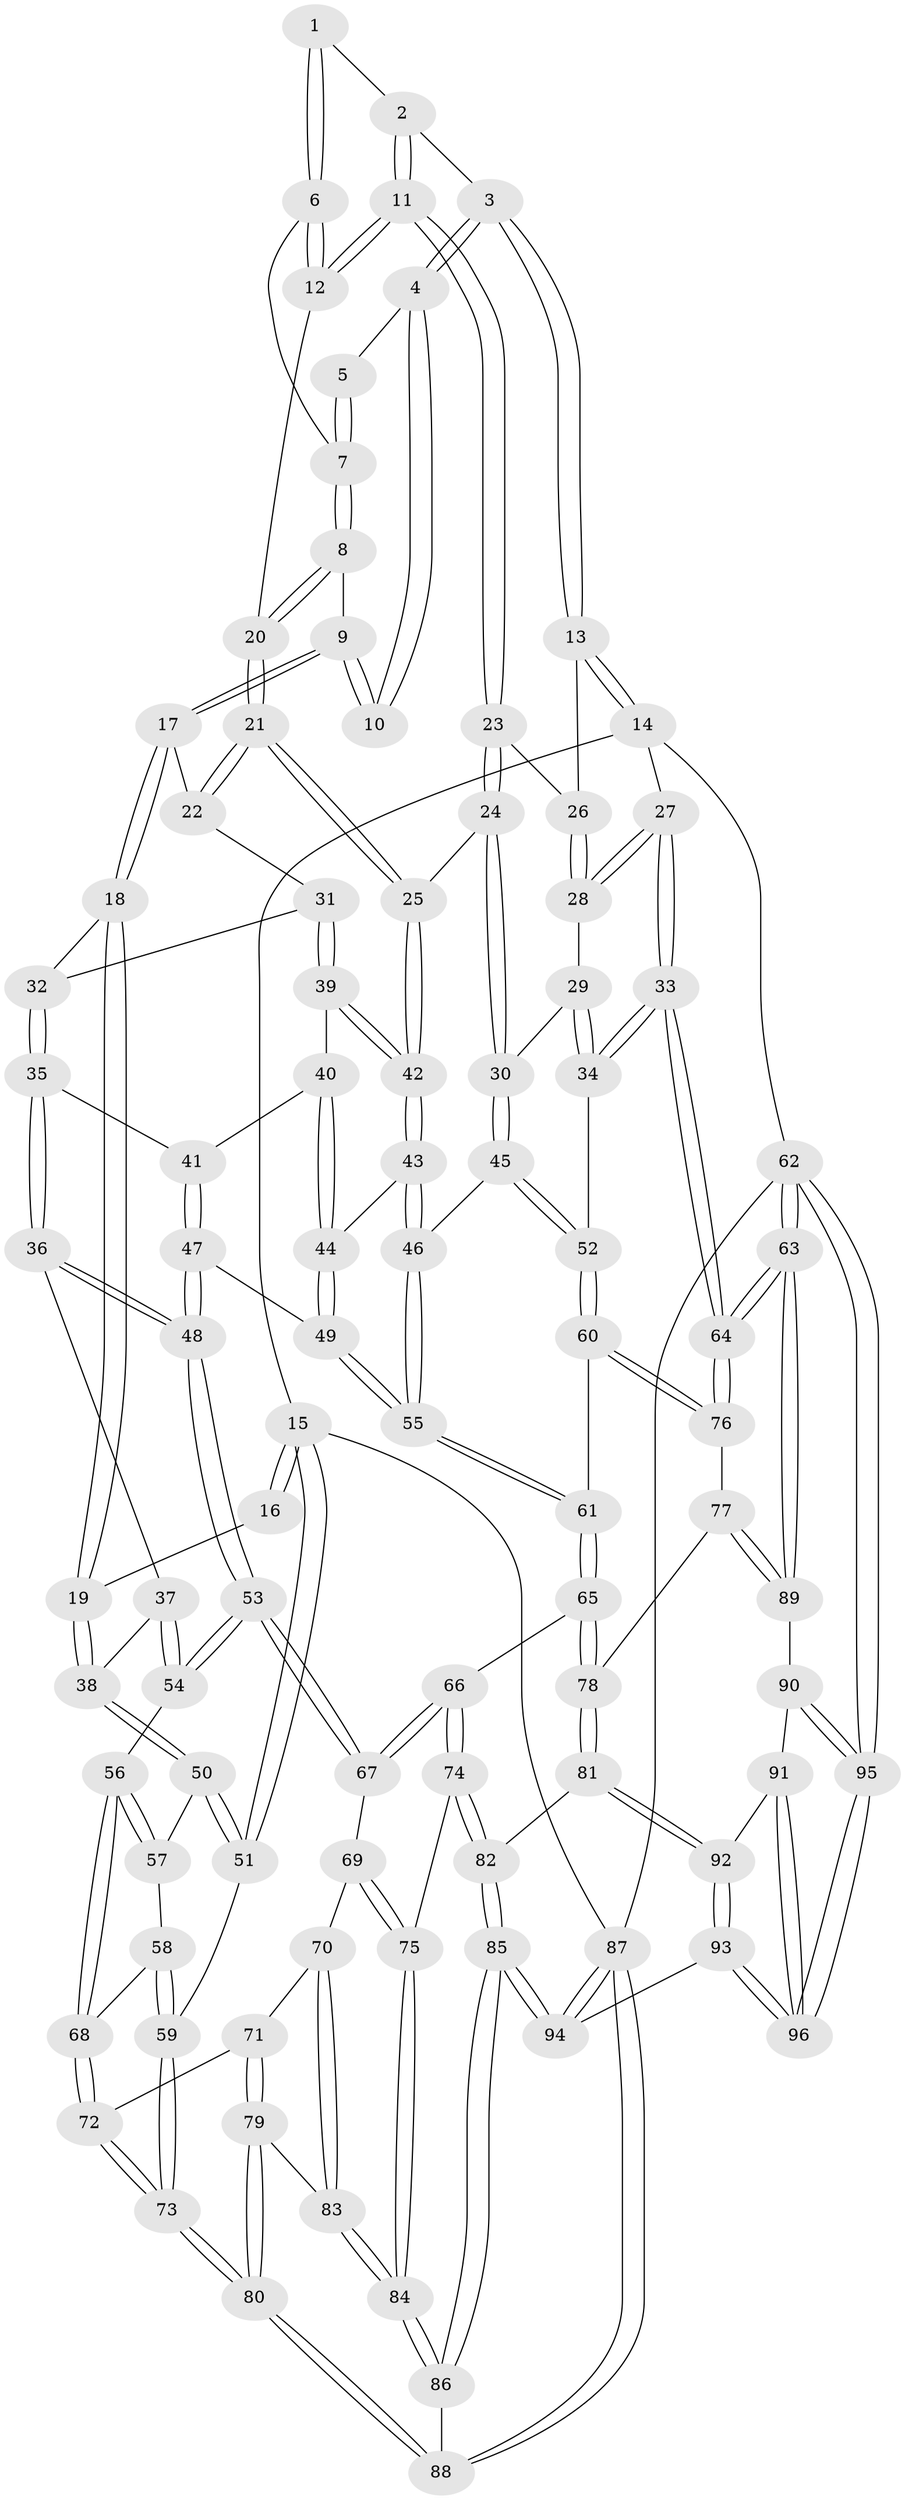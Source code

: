 // Generated by graph-tools (version 1.1) at 2025/38/03/09/25 02:38:29]
// undirected, 96 vertices, 237 edges
graph export_dot {
graph [start="1"]
  node [color=gray90,style=filled];
  1 [pos="+0.6950015502343699+0.049086498396491186"];
  2 [pos="+0.8012081892933406+0.01948577529112763"];
  3 [pos="+1+0"];
  4 [pos="+0.4997850085284285+0"];
  5 [pos="+0.6665899669926465+0.018630532882997604"];
  6 [pos="+0.6912942564071223+0.09820563892222275"];
  7 [pos="+0.6389448235890666+0.09237823283937073"];
  8 [pos="+0.5157831611144795+0.09680756914425857"];
  9 [pos="+0.4857423862772919+0.07149917219201864"];
  10 [pos="+0.4879695277794653+0"];
  11 [pos="+0.7466185840532185+0.17064489807772468"];
  12 [pos="+0.7127162927291336+0.13772832211571073"];
  13 [pos="+1+0"];
  14 [pos="+1+0"];
  15 [pos="+0+0"];
  16 [pos="+0.14483984489539933+0"];
  17 [pos="+0.3739348549999372+0.1902548209193951"];
  18 [pos="+0.37010720842856976+0.19266991130230438"];
  19 [pos="+0.1957910835215318+0.23231839549030422"];
  20 [pos="+0.5526979471193697+0.1445213366768864"];
  21 [pos="+0.6073931859449305+0.25817746224015614"];
  22 [pos="+0.5062927822853724+0.2703783671266101"];
  23 [pos="+0.7575389740725746+0.2032166195063017"];
  24 [pos="+0.7135240652480627+0.24647002829707385"];
  25 [pos="+0.631699064559519+0.2799366185792387"];
  26 [pos="+0.792407760270978+0.20666364352935312"];
  27 [pos="+1+0.17160203630686185"];
  28 [pos="+0.8632058062046705+0.2461126690576528"];
  29 [pos="+0.8629263395855256+0.25022011134786315"];
  30 [pos="+0.792829634814445+0.38565717718940634"];
  31 [pos="+0.4805724436575363+0.3243126933412222"];
  32 [pos="+0.4316557342259596+0.3148734086491811"];
  33 [pos="+1+0.532608574501275"];
  34 [pos="+0.9369518608058767+0.5302689370553526"];
  35 [pos="+0.41325522609233173+0.3688953201747418"];
  36 [pos="+0.33295994958649683+0.36611972037932344"];
  37 [pos="+0.208330531637127+0.2899894043368269"];
  38 [pos="+0.18017439472956617+0.2550583828626905"];
  39 [pos="+0.4923618462893009+0.33995844688999627"];
  40 [pos="+0.4875345648176733+0.3564655677557791"];
  41 [pos="+0.4207311479414667+0.37920102978854364"];
  42 [pos="+0.6192933136114535+0.3412673744830978"];
  43 [pos="+0.6214220537442968+0.3673802917455065"];
  44 [pos="+0.49408307648287486+0.4036776921969491"];
  45 [pos="+0.7938180367569291+0.39443220478982705"];
  46 [pos="+0.6346617994842074+0.4058573626659159"];
  47 [pos="+0.4511708307785815+0.4638007411033223"];
  48 [pos="+0.39185874254979364+0.5042959619783006"];
  49 [pos="+0.45255620785042955+0.4636735662194416"];
  50 [pos="+0.13819939039118476+0.27394092473087317"];
  51 [pos="+0+0.32765469849337664"];
  52 [pos="+0.9206729064802955+0.5328797261686974"];
  53 [pos="+0.37865935155055674+0.5220956369793671"];
  54 [pos="+0.28481043900937664+0.5001988176441903"];
  55 [pos="+0.6205003446432598+0.528268100969658"];
  56 [pos="+0.23185893772339078+0.5409215700332154"];
  57 [pos="+0.16182714340959084+0.45347693431339636"];
  58 [pos="+0.13305871486400747+0.5296316173805208"];
  59 [pos="+0+0.5933639444433962"];
  60 [pos="+0.8866734137854593+0.5536261009163499"];
  61 [pos="+0.6317973550420137+0.5564476391086628"];
  62 [pos="+1+1"];
  63 [pos="+1+1"];
  64 [pos="+1+0.8372120257767363"];
  65 [pos="+0.6029873304624206+0.6181937472232737"];
  66 [pos="+0.5876035359503643+0.630097808956047"];
  67 [pos="+0.381945346145532+0.5406533152416538"];
  68 [pos="+0.2179492224897529+0.5628800965461054"];
  69 [pos="+0.3641745323167726+0.6401289379744121"];
  70 [pos="+0.27598675450452664+0.676601552707311"];
  71 [pos="+0.2583764597125991+0.6633595298520297"];
  72 [pos="+0.21639751481286104+0.6022940297299332"];
  73 [pos="+0+0.7024710060496084"];
  74 [pos="+0.5276747146496197+0.7077124738269615"];
  75 [pos="+0.4670750145822188+0.7212958484758382"];
  76 [pos="+0.8001282303905106+0.7622471386908747"];
  77 [pos="+0.79982870727799+0.7625703873532063"];
  78 [pos="+0.7318048335330741+0.7555288624389059"];
  79 [pos="+0+0.7741703280497956"];
  80 [pos="+0+0.7824520084019713"];
  81 [pos="+0.6409767245608088+0.8323048294886384"];
  82 [pos="+0.5815807637019818+0.8088410973170467"];
  83 [pos="+0.26529315776779827+0.7850390087545169"];
  84 [pos="+0.34713000763279495+0.9098027542617534"];
  85 [pos="+0.3921556578581565+1"];
  86 [pos="+0.35039369371953233+0.9663260793496302"];
  87 [pos="+0+1"];
  88 [pos="+0+0.7983135140580754"];
  89 [pos="+0.8079821659982024+0.8199860323203987"];
  90 [pos="+0.7990629227751783+0.8530373870355568"];
  91 [pos="+0.7129387650094221+0.8947361632372116"];
  92 [pos="+0.6567239293507359+0.8773396882944845"];
  93 [pos="+0.5195231106500283+1"];
  94 [pos="+0.4046313719526743+1"];
  95 [pos="+0.935714701772979+1"];
  96 [pos="+0.8029122255073672+1"];
  1 -- 2;
  1 -- 6;
  1 -- 6;
  2 -- 3;
  2 -- 11;
  2 -- 11;
  3 -- 4;
  3 -- 4;
  3 -- 13;
  3 -- 13;
  4 -- 5;
  4 -- 10;
  4 -- 10;
  5 -- 7;
  5 -- 7;
  6 -- 7;
  6 -- 12;
  6 -- 12;
  7 -- 8;
  7 -- 8;
  8 -- 9;
  8 -- 20;
  8 -- 20;
  9 -- 10;
  9 -- 10;
  9 -- 17;
  9 -- 17;
  11 -- 12;
  11 -- 12;
  11 -- 23;
  11 -- 23;
  12 -- 20;
  13 -- 14;
  13 -- 14;
  13 -- 26;
  14 -- 15;
  14 -- 27;
  14 -- 62;
  15 -- 16;
  15 -- 16;
  15 -- 51;
  15 -- 51;
  15 -- 87;
  16 -- 19;
  17 -- 18;
  17 -- 18;
  17 -- 22;
  18 -- 19;
  18 -- 19;
  18 -- 32;
  19 -- 38;
  19 -- 38;
  20 -- 21;
  20 -- 21;
  21 -- 22;
  21 -- 22;
  21 -- 25;
  21 -- 25;
  22 -- 31;
  23 -- 24;
  23 -- 24;
  23 -- 26;
  24 -- 25;
  24 -- 30;
  24 -- 30;
  25 -- 42;
  25 -- 42;
  26 -- 28;
  26 -- 28;
  27 -- 28;
  27 -- 28;
  27 -- 33;
  27 -- 33;
  28 -- 29;
  29 -- 30;
  29 -- 34;
  29 -- 34;
  30 -- 45;
  30 -- 45;
  31 -- 32;
  31 -- 39;
  31 -- 39;
  32 -- 35;
  32 -- 35;
  33 -- 34;
  33 -- 34;
  33 -- 64;
  33 -- 64;
  34 -- 52;
  35 -- 36;
  35 -- 36;
  35 -- 41;
  36 -- 37;
  36 -- 48;
  36 -- 48;
  37 -- 38;
  37 -- 54;
  37 -- 54;
  38 -- 50;
  38 -- 50;
  39 -- 40;
  39 -- 42;
  39 -- 42;
  40 -- 41;
  40 -- 44;
  40 -- 44;
  41 -- 47;
  41 -- 47;
  42 -- 43;
  42 -- 43;
  43 -- 44;
  43 -- 46;
  43 -- 46;
  44 -- 49;
  44 -- 49;
  45 -- 46;
  45 -- 52;
  45 -- 52;
  46 -- 55;
  46 -- 55;
  47 -- 48;
  47 -- 48;
  47 -- 49;
  48 -- 53;
  48 -- 53;
  49 -- 55;
  49 -- 55;
  50 -- 51;
  50 -- 51;
  50 -- 57;
  51 -- 59;
  52 -- 60;
  52 -- 60;
  53 -- 54;
  53 -- 54;
  53 -- 67;
  53 -- 67;
  54 -- 56;
  55 -- 61;
  55 -- 61;
  56 -- 57;
  56 -- 57;
  56 -- 68;
  56 -- 68;
  57 -- 58;
  58 -- 59;
  58 -- 59;
  58 -- 68;
  59 -- 73;
  59 -- 73;
  60 -- 61;
  60 -- 76;
  60 -- 76;
  61 -- 65;
  61 -- 65;
  62 -- 63;
  62 -- 63;
  62 -- 95;
  62 -- 95;
  62 -- 87;
  63 -- 64;
  63 -- 64;
  63 -- 89;
  63 -- 89;
  64 -- 76;
  64 -- 76;
  65 -- 66;
  65 -- 78;
  65 -- 78;
  66 -- 67;
  66 -- 67;
  66 -- 74;
  66 -- 74;
  67 -- 69;
  68 -- 72;
  68 -- 72;
  69 -- 70;
  69 -- 75;
  69 -- 75;
  70 -- 71;
  70 -- 83;
  70 -- 83;
  71 -- 72;
  71 -- 79;
  71 -- 79;
  72 -- 73;
  72 -- 73;
  73 -- 80;
  73 -- 80;
  74 -- 75;
  74 -- 82;
  74 -- 82;
  75 -- 84;
  75 -- 84;
  76 -- 77;
  77 -- 78;
  77 -- 89;
  77 -- 89;
  78 -- 81;
  78 -- 81;
  79 -- 80;
  79 -- 80;
  79 -- 83;
  80 -- 88;
  80 -- 88;
  81 -- 82;
  81 -- 92;
  81 -- 92;
  82 -- 85;
  82 -- 85;
  83 -- 84;
  83 -- 84;
  84 -- 86;
  84 -- 86;
  85 -- 86;
  85 -- 86;
  85 -- 94;
  85 -- 94;
  86 -- 88;
  87 -- 88;
  87 -- 88;
  87 -- 94;
  87 -- 94;
  89 -- 90;
  90 -- 91;
  90 -- 95;
  90 -- 95;
  91 -- 92;
  91 -- 96;
  91 -- 96;
  92 -- 93;
  92 -- 93;
  93 -- 94;
  93 -- 96;
  93 -- 96;
  95 -- 96;
  95 -- 96;
}
